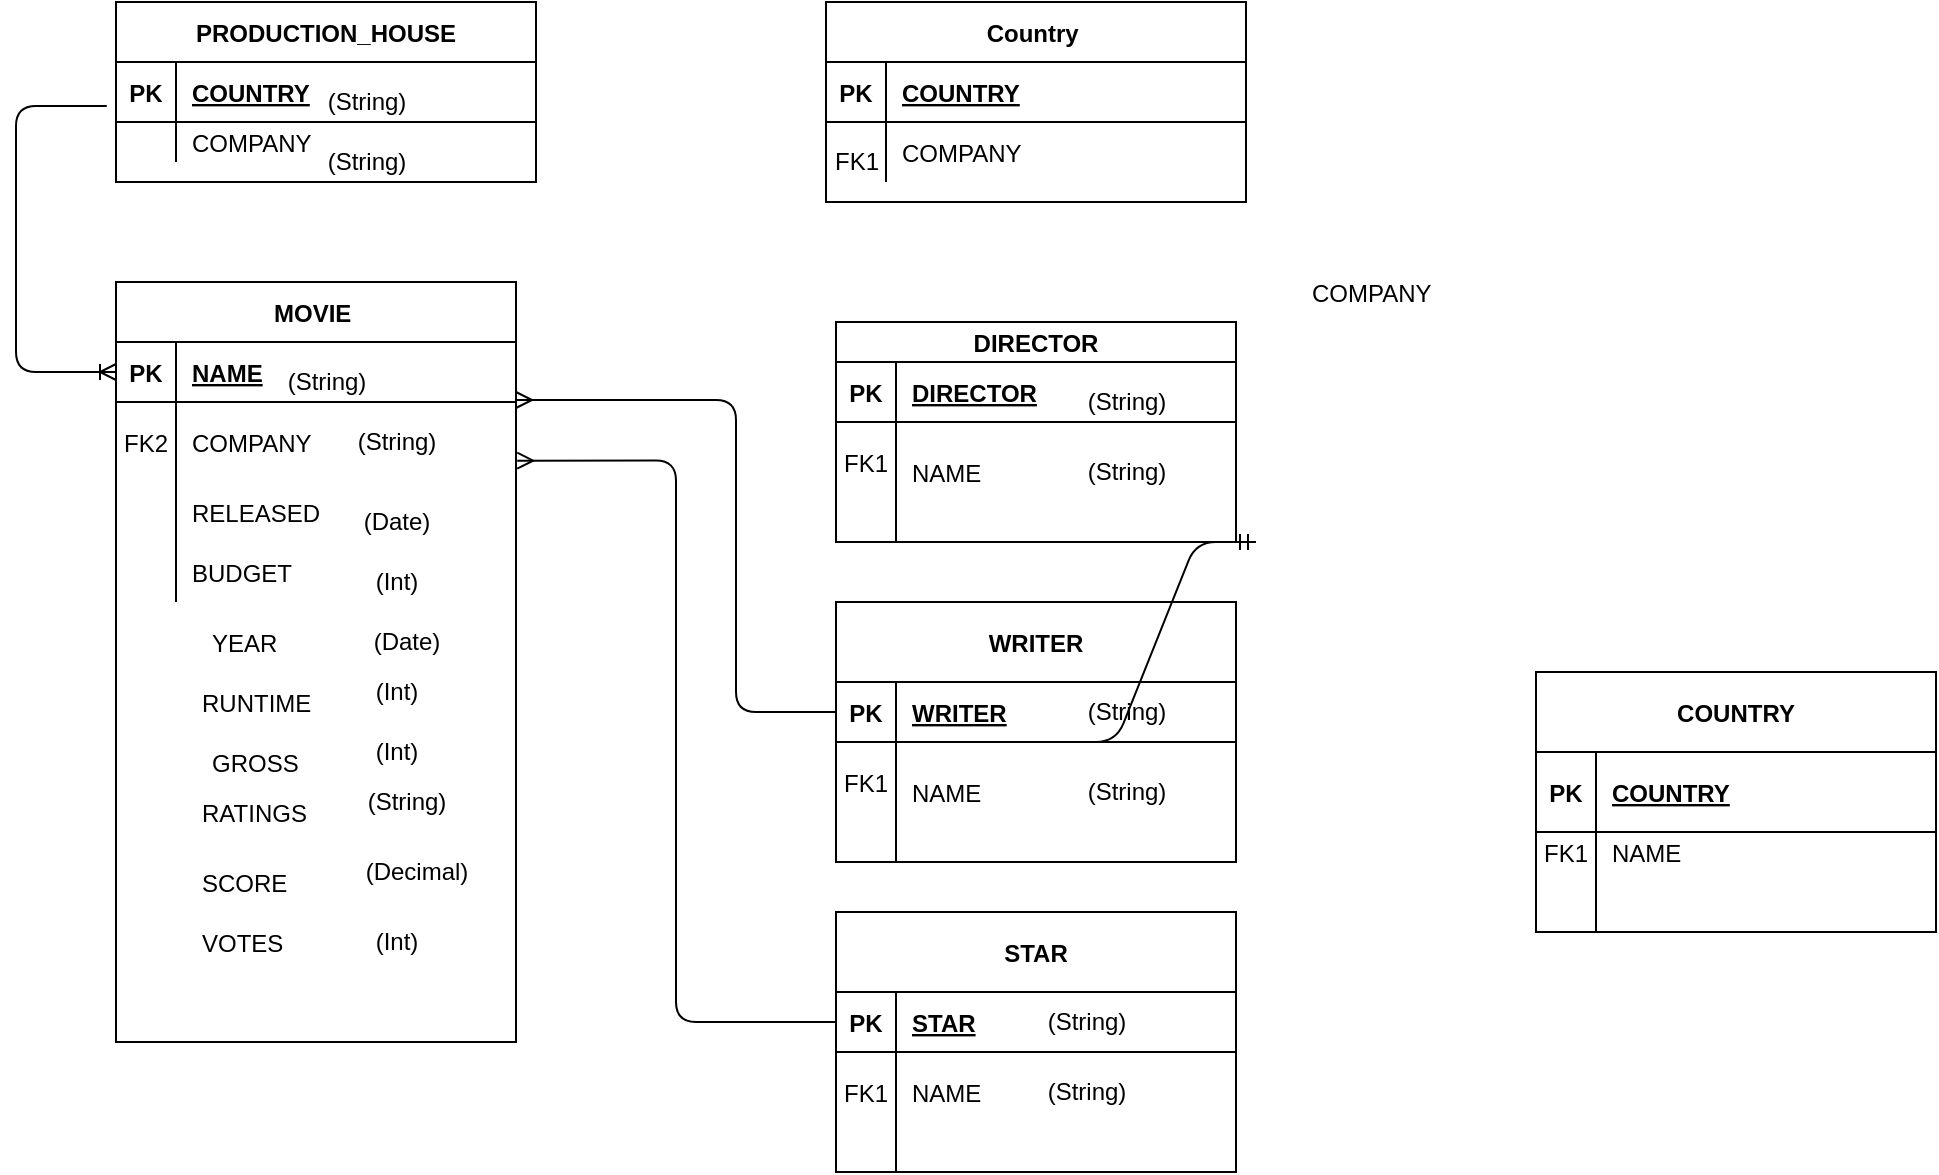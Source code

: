<mxfile version="14.4.2" type="github">
  <diagram id="R2lEEEUBdFMjLlhIrx00" name="Page-1">
    <mxGraphModel dx="1662" dy="796" grid="1" gridSize="10" guides="1" tooltips="1" connect="1" arrows="1" fold="1" page="1" pageScale="1" pageWidth="850" pageHeight="1100" math="0" shadow="0" extFonts="Permanent Marker^https://fonts.googleapis.com/css?family=Permanent+Marker">
      <root>
        <mxCell id="0" />
        <mxCell id="1" parent="0" />
        <mxCell id="C-vyLk0tnHw3VtMMgP7b-2" value="COUNTRY" style="shape=table;startSize=40;container=1;collapsible=1;childLayout=tableLayout;fixedRows=1;rowLines=0;fontStyle=1;align=center;resizeLast=1;" parent="1" vertex="1">
          <mxGeometry x="790" y="365" width="200" height="130" as="geometry">
            <mxRectangle x="360" y="80" width="110" height="40" as="alternateBounds" />
          </mxGeometry>
        </mxCell>
        <mxCell id="C-vyLk0tnHw3VtMMgP7b-3" value="" style="shape=partialRectangle;collapsible=0;dropTarget=0;pointerEvents=0;fillColor=none;points=[[0,0.5],[1,0.5]];portConstraint=eastwest;top=0;left=0;right=0;bottom=1;" parent="C-vyLk0tnHw3VtMMgP7b-2" vertex="1">
          <mxGeometry y="40" width="200" height="40" as="geometry" />
        </mxCell>
        <mxCell id="C-vyLk0tnHw3VtMMgP7b-4" value="PK" style="shape=partialRectangle;overflow=hidden;connectable=0;fillColor=none;top=0;left=0;bottom=0;right=0;fontStyle=1;" parent="C-vyLk0tnHw3VtMMgP7b-3" vertex="1">
          <mxGeometry width="30" height="40" as="geometry" />
        </mxCell>
        <mxCell id="C-vyLk0tnHw3VtMMgP7b-5" value="COUNTRY" style="shape=partialRectangle;overflow=hidden;connectable=0;fillColor=none;top=0;left=0;bottom=0;right=0;align=left;spacingLeft=6;fontStyle=5;" parent="C-vyLk0tnHw3VtMMgP7b-3" vertex="1">
          <mxGeometry x="30" width="170" height="40" as="geometry" />
        </mxCell>
        <mxCell id="C-vyLk0tnHw3VtMMgP7b-6" value="" style="shape=partialRectangle;collapsible=0;dropTarget=0;pointerEvents=0;fillColor=none;points=[[0,0.5],[1,0.5]];portConstraint=eastwest;top=0;left=0;right=0;bottom=0;" parent="C-vyLk0tnHw3VtMMgP7b-2" vertex="1">
          <mxGeometry y="80" width="200" height="20" as="geometry" />
        </mxCell>
        <mxCell id="C-vyLk0tnHw3VtMMgP7b-7" value="FK1" style="shape=partialRectangle;overflow=hidden;connectable=0;fillColor=none;top=0;left=0;bottom=0;right=0;" parent="C-vyLk0tnHw3VtMMgP7b-6" vertex="1">
          <mxGeometry width="30" height="20" as="geometry" />
        </mxCell>
        <mxCell id="C-vyLk0tnHw3VtMMgP7b-8" value="NAME" style="shape=partialRectangle;overflow=hidden;connectable=0;fillColor=none;top=0;left=0;bottom=0;right=0;align=left;spacingLeft=6;" parent="C-vyLk0tnHw3VtMMgP7b-6" vertex="1">
          <mxGeometry x="30" width="170" height="20" as="geometry" />
        </mxCell>
        <mxCell id="C-vyLk0tnHw3VtMMgP7b-9" value="" style="shape=partialRectangle;collapsible=0;dropTarget=0;pointerEvents=0;fillColor=none;points=[[0,0.5],[1,0.5]];portConstraint=eastwest;top=0;left=0;right=0;bottom=0;" parent="C-vyLk0tnHw3VtMMgP7b-2" vertex="1">
          <mxGeometry y="100" width="200" height="30" as="geometry" />
        </mxCell>
        <mxCell id="C-vyLk0tnHw3VtMMgP7b-10" value="" style="shape=partialRectangle;overflow=hidden;connectable=0;fillColor=none;top=0;left=0;bottom=0;right=0;" parent="C-vyLk0tnHw3VtMMgP7b-9" vertex="1">
          <mxGeometry width="30" height="30" as="geometry" />
        </mxCell>
        <mxCell id="C-vyLk0tnHw3VtMMgP7b-11" value="" style="shape=partialRectangle;overflow=hidden;connectable=0;fillColor=none;top=0;left=0;bottom=0;right=0;align=left;spacingLeft=6;" parent="C-vyLk0tnHw3VtMMgP7b-9" vertex="1">
          <mxGeometry x="30" width="170" height="30" as="geometry" />
        </mxCell>
        <mxCell id="C-vyLk0tnHw3VtMMgP7b-13" value="DIRECTOR" style="shape=table;startSize=20;container=1;collapsible=1;childLayout=tableLayout;fixedRows=1;rowLines=0;fontStyle=1;align=center;resizeLast=1;" parent="1" vertex="1">
          <mxGeometry x="440" y="190" width="200" height="110" as="geometry" />
        </mxCell>
        <mxCell id="C-vyLk0tnHw3VtMMgP7b-14" value="" style="shape=partialRectangle;collapsible=0;dropTarget=0;pointerEvents=0;fillColor=none;points=[[0,0.5],[1,0.5]];portConstraint=eastwest;top=0;left=0;right=0;bottom=1;" parent="C-vyLk0tnHw3VtMMgP7b-13" vertex="1">
          <mxGeometry y="20" width="200" height="30" as="geometry" />
        </mxCell>
        <mxCell id="C-vyLk0tnHw3VtMMgP7b-15" value="PK" style="shape=partialRectangle;overflow=hidden;connectable=0;fillColor=none;top=0;left=0;bottom=0;right=0;fontStyle=1;" parent="C-vyLk0tnHw3VtMMgP7b-14" vertex="1">
          <mxGeometry width="30" height="30" as="geometry" />
        </mxCell>
        <mxCell id="C-vyLk0tnHw3VtMMgP7b-16" value="DIRECTOR" style="shape=partialRectangle;overflow=hidden;connectable=0;fillColor=none;top=0;left=0;bottom=0;right=0;align=left;spacingLeft=6;fontStyle=5;" parent="C-vyLk0tnHw3VtMMgP7b-14" vertex="1">
          <mxGeometry x="30" width="170" height="30" as="geometry" />
        </mxCell>
        <mxCell id="C-vyLk0tnHw3VtMMgP7b-17" value="" style="shape=partialRectangle;collapsible=0;dropTarget=0;pointerEvents=0;fillColor=none;points=[[0,0.5],[1,0.5]];portConstraint=eastwest;top=0;left=0;right=0;bottom=0;" parent="C-vyLk0tnHw3VtMMgP7b-13" vertex="1">
          <mxGeometry y="50" width="200" height="40" as="geometry" />
        </mxCell>
        <mxCell id="C-vyLk0tnHw3VtMMgP7b-18" value="FK1" style="shape=partialRectangle;overflow=hidden;connectable=0;fillColor=none;top=0;left=0;bottom=0;right=0;" parent="C-vyLk0tnHw3VtMMgP7b-17" vertex="1">
          <mxGeometry width="30" height="40" as="geometry" />
        </mxCell>
        <mxCell id="C-vyLk0tnHw3VtMMgP7b-19" value="" style="shape=partialRectangle;overflow=hidden;connectable=0;fillColor=none;top=0;left=0;bottom=0;right=0;align=left;spacingLeft=6;" parent="C-vyLk0tnHw3VtMMgP7b-17" vertex="1">
          <mxGeometry x="30" width="170" height="40" as="geometry" />
        </mxCell>
        <mxCell id="C-vyLk0tnHw3VtMMgP7b-20" value="" style="shape=partialRectangle;collapsible=0;dropTarget=0;pointerEvents=0;fillColor=none;points=[[0,0.5],[1,0.5]];portConstraint=eastwest;top=0;left=0;right=0;bottom=0;" parent="C-vyLk0tnHw3VtMMgP7b-13" vertex="1">
          <mxGeometry y="90" width="200" height="20" as="geometry" />
        </mxCell>
        <mxCell id="C-vyLk0tnHw3VtMMgP7b-21" value="" style="shape=partialRectangle;overflow=hidden;connectable=0;fillColor=none;top=0;left=0;bottom=0;right=0;" parent="C-vyLk0tnHw3VtMMgP7b-20" vertex="1">
          <mxGeometry width="30" height="20" as="geometry" />
        </mxCell>
        <mxCell id="C-vyLk0tnHw3VtMMgP7b-22" value="" style="shape=partialRectangle;overflow=hidden;connectable=0;fillColor=none;top=0;left=0;bottom=0;right=0;align=left;spacingLeft=6;" parent="C-vyLk0tnHw3VtMMgP7b-20" vertex="1">
          <mxGeometry x="30" width="170" height="20" as="geometry" />
        </mxCell>
        <mxCell id="C-vyLk0tnHw3VtMMgP7b-23" value="PRODUCTION_HOUSE" style="shape=table;startSize=30;container=1;collapsible=1;childLayout=tableLayout;fixedRows=1;rowLines=0;fontStyle=1;align=center;resizeLast=1;" parent="1" vertex="1">
          <mxGeometry x="80" y="30" width="210" height="90" as="geometry" />
        </mxCell>
        <mxCell id="C-vyLk0tnHw3VtMMgP7b-24" value="" style="shape=partialRectangle;collapsible=0;dropTarget=0;pointerEvents=0;fillColor=none;points=[[0,0.5],[1,0.5]];portConstraint=eastwest;top=0;left=0;right=0;bottom=1;" parent="C-vyLk0tnHw3VtMMgP7b-23" vertex="1">
          <mxGeometry y="30" width="210" height="30" as="geometry" />
        </mxCell>
        <mxCell id="C-vyLk0tnHw3VtMMgP7b-25" value="PK" style="shape=partialRectangle;overflow=hidden;connectable=0;fillColor=none;top=0;left=0;bottom=0;right=0;fontStyle=1;" parent="C-vyLk0tnHw3VtMMgP7b-24" vertex="1">
          <mxGeometry width="30" height="30" as="geometry" />
        </mxCell>
        <mxCell id="C-vyLk0tnHw3VtMMgP7b-26" value="COUNTRY" style="shape=partialRectangle;overflow=hidden;connectable=0;fillColor=none;top=0;left=0;bottom=0;right=0;align=left;spacingLeft=6;fontStyle=5;" parent="C-vyLk0tnHw3VtMMgP7b-24" vertex="1">
          <mxGeometry x="30" width="180" height="30" as="geometry" />
        </mxCell>
        <mxCell id="C-vyLk0tnHw3VtMMgP7b-27" value="" style="shape=partialRectangle;collapsible=0;dropTarget=0;pointerEvents=0;fillColor=none;points=[[0,0.5],[1,0.5]];portConstraint=eastwest;top=0;left=0;right=0;bottom=0;" parent="C-vyLk0tnHw3VtMMgP7b-23" vertex="1">
          <mxGeometry y="60" width="210" height="20" as="geometry" />
        </mxCell>
        <mxCell id="C-vyLk0tnHw3VtMMgP7b-28" value="" style="shape=partialRectangle;overflow=hidden;connectable=0;fillColor=none;top=0;left=0;bottom=0;right=0;" parent="C-vyLk0tnHw3VtMMgP7b-27" vertex="1">
          <mxGeometry width="30" height="20" as="geometry" />
        </mxCell>
        <mxCell id="C-vyLk0tnHw3VtMMgP7b-29" value="COMPANY" style="shape=partialRectangle;overflow=hidden;connectable=0;fillColor=none;top=0;left=0;bottom=0;right=0;align=left;spacingLeft=6;" parent="C-vyLk0tnHw3VtMMgP7b-27" vertex="1">
          <mxGeometry x="30" width="180" height="20" as="geometry" />
        </mxCell>
        <mxCell id="ex7AgGXrtvUulMtOmVfk-1" value="NAME" style="shape=partialRectangle;overflow=hidden;connectable=0;fillColor=none;top=0;left=0;bottom=0;right=0;align=left;spacingLeft=6;" vertex="1" parent="1">
          <mxGeometry x="470" y="250" width="230" height="30" as="geometry" />
        </mxCell>
        <mxCell id="ex7AgGXrtvUulMtOmVfk-5" value="MOVIE " style="shape=table;startSize=30;container=1;collapsible=1;childLayout=tableLayout;fixedRows=1;rowLines=0;fontStyle=1;align=center;resizeLast=1;" vertex="1" parent="1">
          <mxGeometry x="80" y="170" width="200" height="380" as="geometry" />
        </mxCell>
        <mxCell id="ex7AgGXrtvUulMtOmVfk-6" value="" style="shape=partialRectangle;collapsible=0;dropTarget=0;pointerEvents=0;fillColor=none;points=[[0,0.5],[1,0.5]];portConstraint=eastwest;top=0;left=0;right=0;bottom=1;" vertex="1" parent="ex7AgGXrtvUulMtOmVfk-5">
          <mxGeometry y="30" width="200" height="30" as="geometry" />
        </mxCell>
        <mxCell id="ex7AgGXrtvUulMtOmVfk-7" value="PK" style="shape=partialRectangle;overflow=hidden;connectable=0;fillColor=none;top=0;left=0;bottom=0;right=0;fontStyle=1;" vertex="1" parent="ex7AgGXrtvUulMtOmVfk-6">
          <mxGeometry width="30" height="30" as="geometry" />
        </mxCell>
        <mxCell id="ex7AgGXrtvUulMtOmVfk-8" value="NAME" style="shape=partialRectangle;overflow=hidden;connectable=0;fillColor=none;top=0;left=0;bottom=0;right=0;align=left;spacingLeft=6;fontStyle=5;" vertex="1" parent="ex7AgGXrtvUulMtOmVfk-6">
          <mxGeometry x="30" width="170" height="30" as="geometry" />
        </mxCell>
        <mxCell id="ex7AgGXrtvUulMtOmVfk-9" value="" style="shape=partialRectangle;collapsible=0;dropTarget=0;pointerEvents=0;fillColor=none;points=[[0,0.5],[1,0.5]];portConstraint=eastwest;top=0;left=0;right=0;bottom=0;" vertex="1" parent="ex7AgGXrtvUulMtOmVfk-5">
          <mxGeometry y="60" width="200" height="40" as="geometry" />
        </mxCell>
        <mxCell id="ex7AgGXrtvUulMtOmVfk-10" value="FK2" style="shape=partialRectangle;overflow=hidden;connectable=0;fillColor=none;top=0;left=0;bottom=0;right=0;" vertex="1" parent="ex7AgGXrtvUulMtOmVfk-9">
          <mxGeometry width="30" height="40" as="geometry" />
        </mxCell>
        <mxCell id="ex7AgGXrtvUulMtOmVfk-11" value="COMPANY" style="shape=partialRectangle;overflow=hidden;connectable=0;fillColor=none;top=0;left=0;bottom=0;right=0;align=left;spacingLeft=6;" vertex="1" parent="ex7AgGXrtvUulMtOmVfk-9">
          <mxGeometry x="30" width="170" height="40" as="geometry" />
        </mxCell>
        <mxCell id="ex7AgGXrtvUulMtOmVfk-12" value="" style="shape=partialRectangle;collapsible=0;dropTarget=0;pointerEvents=0;fillColor=none;points=[[0,0.5],[1,0.5]];portConstraint=eastwest;top=0;left=0;right=0;bottom=0;" vertex="1" parent="ex7AgGXrtvUulMtOmVfk-5">
          <mxGeometry y="100" width="200" height="30" as="geometry" />
        </mxCell>
        <mxCell id="ex7AgGXrtvUulMtOmVfk-13" value="" style="shape=partialRectangle;overflow=hidden;connectable=0;fillColor=none;top=0;left=0;bottom=0;right=0;" vertex="1" parent="ex7AgGXrtvUulMtOmVfk-12">
          <mxGeometry width="30" height="30" as="geometry" />
        </mxCell>
        <mxCell id="ex7AgGXrtvUulMtOmVfk-14" value="RELEASED" style="shape=partialRectangle;overflow=hidden;connectable=0;fillColor=none;top=0;left=0;bottom=0;right=0;align=left;spacingLeft=6;" vertex="1" parent="ex7AgGXrtvUulMtOmVfk-12">
          <mxGeometry x="30" width="170" height="30" as="geometry" />
        </mxCell>
        <mxCell id="ex7AgGXrtvUulMtOmVfk-28" value="" style="shape=partialRectangle;collapsible=0;dropTarget=0;pointerEvents=0;fillColor=none;points=[[0,0.5],[1,0.5]];portConstraint=eastwest;top=0;left=0;right=0;bottom=0;" vertex="1" parent="ex7AgGXrtvUulMtOmVfk-5">
          <mxGeometry y="130" width="200" height="30" as="geometry" />
        </mxCell>
        <mxCell id="ex7AgGXrtvUulMtOmVfk-29" value="" style="shape=partialRectangle;overflow=hidden;connectable=0;fillColor=none;top=0;left=0;bottom=0;right=0;" vertex="1" parent="ex7AgGXrtvUulMtOmVfk-28">
          <mxGeometry width="30" height="30" as="geometry" />
        </mxCell>
        <mxCell id="ex7AgGXrtvUulMtOmVfk-30" value="BUDGET" style="shape=partialRectangle;overflow=hidden;connectable=0;fillColor=none;top=0;left=0;bottom=0;right=0;align=left;spacingLeft=6;" vertex="1" parent="ex7AgGXrtvUulMtOmVfk-28">
          <mxGeometry x="30" width="170" height="30" as="geometry" />
        </mxCell>
        <mxCell id="ex7AgGXrtvUulMtOmVfk-15" value="RUNTIME" style="shape=partialRectangle;overflow=hidden;connectable=0;fillColor=none;top=0;left=0;bottom=0;right=0;align=left;spacingLeft=6;" vertex="1" parent="1">
          <mxGeometry x="115" y="365" width="220" height="30" as="geometry" />
        </mxCell>
        <mxCell id="ex7AgGXrtvUulMtOmVfk-16" value="YEAR" style="shape=partialRectangle;overflow=hidden;connectable=0;fillColor=none;top=0;left=0;bottom=0;right=0;align=left;spacingLeft=6;" vertex="1" parent="1">
          <mxGeometry x="120" y="335" width="220" height="30" as="geometry" />
        </mxCell>
        <mxCell id="ex7AgGXrtvUulMtOmVfk-60" value="WRITER" style="shape=table;startSize=40;container=1;collapsible=1;childLayout=tableLayout;fixedRows=1;rowLines=0;fontStyle=1;align=center;resizeLast=1;" vertex="1" parent="1">
          <mxGeometry x="440" y="330" width="200" height="130" as="geometry" />
        </mxCell>
        <mxCell id="ex7AgGXrtvUulMtOmVfk-61" value="" style="shape=partialRectangle;collapsible=0;dropTarget=0;pointerEvents=0;fillColor=none;points=[[0,0.5],[1,0.5]];portConstraint=eastwest;top=0;left=0;right=0;bottom=1;" vertex="1" parent="ex7AgGXrtvUulMtOmVfk-60">
          <mxGeometry y="40" width="200" height="30" as="geometry" />
        </mxCell>
        <mxCell id="ex7AgGXrtvUulMtOmVfk-62" value="PK" style="shape=partialRectangle;overflow=hidden;connectable=0;fillColor=none;top=0;left=0;bottom=0;right=0;fontStyle=1;" vertex="1" parent="ex7AgGXrtvUulMtOmVfk-61">
          <mxGeometry width="30" height="30" as="geometry" />
        </mxCell>
        <mxCell id="ex7AgGXrtvUulMtOmVfk-63" value="WRITER" style="shape=partialRectangle;overflow=hidden;connectable=0;fillColor=none;top=0;left=0;bottom=0;right=0;align=left;spacingLeft=6;fontStyle=5;" vertex="1" parent="ex7AgGXrtvUulMtOmVfk-61">
          <mxGeometry x="30" width="170" height="30" as="geometry" />
        </mxCell>
        <mxCell id="ex7AgGXrtvUulMtOmVfk-64" value="" style="shape=partialRectangle;collapsible=0;dropTarget=0;pointerEvents=0;fillColor=none;points=[[0,0.5],[1,0.5]];portConstraint=eastwest;top=0;left=0;right=0;bottom=0;" vertex="1" parent="ex7AgGXrtvUulMtOmVfk-60">
          <mxGeometry y="70" width="200" height="40" as="geometry" />
        </mxCell>
        <mxCell id="ex7AgGXrtvUulMtOmVfk-65" value="FK1" style="shape=partialRectangle;overflow=hidden;connectable=0;fillColor=none;top=0;left=0;bottom=0;right=0;" vertex="1" parent="ex7AgGXrtvUulMtOmVfk-64">
          <mxGeometry width="30" height="40" as="geometry" />
        </mxCell>
        <mxCell id="ex7AgGXrtvUulMtOmVfk-66" value="" style="shape=partialRectangle;overflow=hidden;connectable=0;fillColor=none;top=0;left=0;bottom=0;right=0;align=left;spacingLeft=6;" vertex="1" parent="ex7AgGXrtvUulMtOmVfk-64">
          <mxGeometry x="30" width="170" height="40" as="geometry" />
        </mxCell>
        <mxCell id="ex7AgGXrtvUulMtOmVfk-67" value="" style="shape=partialRectangle;collapsible=0;dropTarget=0;pointerEvents=0;fillColor=none;points=[[0,0.5],[1,0.5]];portConstraint=eastwest;top=0;left=0;right=0;bottom=0;" vertex="1" parent="ex7AgGXrtvUulMtOmVfk-60">
          <mxGeometry y="110" width="200" height="20" as="geometry" />
        </mxCell>
        <mxCell id="ex7AgGXrtvUulMtOmVfk-68" value="" style="shape=partialRectangle;overflow=hidden;connectable=0;fillColor=none;top=0;left=0;bottom=0;right=0;" vertex="1" parent="ex7AgGXrtvUulMtOmVfk-67">
          <mxGeometry width="30" height="20" as="geometry" />
        </mxCell>
        <mxCell id="ex7AgGXrtvUulMtOmVfk-69" value="" style="shape=partialRectangle;overflow=hidden;connectable=0;fillColor=none;top=0;left=0;bottom=0;right=0;align=left;spacingLeft=6;" vertex="1" parent="ex7AgGXrtvUulMtOmVfk-67">
          <mxGeometry x="30" width="170" height="20" as="geometry" />
        </mxCell>
        <mxCell id="ex7AgGXrtvUulMtOmVfk-70" value="STAR" style="shape=table;startSize=40;container=1;collapsible=1;childLayout=tableLayout;fixedRows=1;rowLines=0;fontStyle=1;align=center;resizeLast=1;" vertex="1" parent="1">
          <mxGeometry x="440" y="485" width="200" height="130" as="geometry" />
        </mxCell>
        <mxCell id="ex7AgGXrtvUulMtOmVfk-71" value="" style="shape=partialRectangle;collapsible=0;dropTarget=0;pointerEvents=0;fillColor=none;points=[[0,0.5],[1,0.5]];portConstraint=eastwest;top=0;left=0;right=0;bottom=1;" vertex="1" parent="ex7AgGXrtvUulMtOmVfk-70">
          <mxGeometry y="40" width="200" height="30" as="geometry" />
        </mxCell>
        <mxCell id="ex7AgGXrtvUulMtOmVfk-72" value="PK" style="shape=partialRectangle;overflow=hidden;connectable=0;fillColor=none;top=0;left=0;bottom=0;right=0;fontStyle=1;" vertex="1" parent="ex7AgGXrtvUulMtOmVfk-71">
          <mxGeometry width="30" height="30" as="geometry" />
        </mxCell>
        <mxCell id="ex7AgGXrtvUulMtOmVfk-73" value="STAR" style="shape=partialRectangle;overflow=hidden;connectable=0;fillColor=none;top=0;left=0;bottom=0;right=0;align=left;spacingLeft=6;fontStyle=5;" vertex="1" parent="ex7AgGXrtvUulMtOmVfk-71">
          <mxGeometry x="30" width="170" height="30" as="geometry" />
        </mxCell>
        <mxCell id="ex7AgGXrtvUulMtOmVfk-74" value="" style="shape=partialRectangle;collapsible=0;dropTarget=0;pointerEvents=0;fillColor=none;points=[[0,0.5],[1,0.5]];portConstraint=eastwest;top=0;left=0;right=0;bottom=0;" vertex="1" parent="ex7AgGXrtvUulMtOmVfk-70">
          <mxGeometry y="70" width="200" height="40" as="geometry" />
        </mxCell>
        <mxCell id="ex7AgGXrtvUulMtOmVfk-75" value="FK1" style="shape=partialRectangle;overflow=hidden;connectable=0;fillColor=none;top=0;left=0;bottom=0;right=0;" vertex="1" parent="ex7AgGXrtvUulMtOmVfk-74">
          <mxGeometry width="30" height="40" as="geometry" />
        </mxCell>
        <mxCell id="ex7AgGXrtvUulMtOmVfk-76" value="" style="shape=partialRectangle;overflow=hidden;connectable=0;fillColor=none;top=0;left=0;bottom=0;right=0;align=left;spacingLeft=6;" vertex="1" parent="ex7AgGXrtvUulMtOmVfk-74">
          <mxGeometry x="30" width="170" height="40" as="geometry" />
        </mxCell>
        <mxCell id="ex7AgGXrtvUulMtOmVfk-77" value="" style="shape=partialRectangle;collapsible=0;dropTarget=0;pointerEvents=0;fillColor=none;points=[[0,0.5],[1,0.5]];portConstraint=eastwest;top=0;left=0;right=0;bottom=0;" vertex="1" parent="ex7AgGXrtvUulMtOmVfk-70">
          <mxGeometry y="110" width="200" height="20" as="geometry" />
        </mxCell>
        <mxCell id="ex7AgGXrtvUulMtOmVfk-78" value="" style="shape=partialRectangle;overflow=hidden;connectable=0;fillColor=none;top=0;left=0;bottom=0;right=0;" vertex="1" parent="ex7AgGXrtvUulMtOmVfk-77">
          <mxGeometry width="30" height="20" as="geometry" />
        </mxCell>
        <mxCell id="ex7AgGXrtvUulMtOmVfk-79" value="" style="shape=partialRectangle;overflow=hidden;connectable=0;fillColor=none;top=0;left=0;bottom=0;right=0;align=left;spacingLeft=6;" vertex="1" parent="ex7AgGXrtvUulMtOmVfk-77">
          <mxGeometry x="30" width="170" height="20" as="geometry" />
        </mxCell>
        <mxCell id="ex7AgGXrtvUulMtOmVfk-80" value="NAME" style="shape=partialRectangle;overflow=hidden;connectable=0;fillColor=none;top=0;left=0;bottom=0;right=0;align=left;spacingLeft=6;" vertex="1" parent="1">
          <mxGeometry x="470" y="410" width="230" height="30" as="geometry" />
        </mxCell>
        <mxCell id="ex7AgGXrtvUulMtOmVfk-82" value="NAME" style="shape=partialRectangle;overflow=hidden;connectable=0;fillColor=none;top=0;left=0;bottom=0;right=0;align=left;spacingLeft=6;" vertex="1" parent="1">
          <mxGeometry x="470" y="560" width="230" height="30" as="geometry" />
        </mxCell>
        <mxCell id="ex7AgGXrtvUulMtOmVfk-83" value="GROSS" style="shape=partialRectangle;overflow=hidden;connectable=0;fillColor=none;top=0;left=0;bottom=0;right=0;align=left;spacingLeft=6;" vertex="1" parent="1">
          <mxGeometry x="120" y="395" width="210" height="30" as="geometry" />
        </mxCell>
        <mxCell id="ex7AgGXrtvUulMtOmVfk-87" value="" style="edgeStyle=orthogonalEdgeStyle;fontSize=12;html=1;endArrow=ERoneToMany;exitX=-0.022;exitY=0.733;exitDx=0;exitDy=0;exitPerimeter=0;entryX=0;entryY=0.5;entryDx=0;entryDy=0;" edge="1" parent="1" source="C-vyLk0tnHw3VtMMgP7b-24" target="ex7AgGXrtvUulMtOmVfk-6">
          <mxGeometry width="100" height="100" relative="1" as="geometry">
            <mxPoint x="420" y="250" as="sourcePoint" />
            <mxPoint x="520" y="150" as="targetPoint" />
            <Array as="points">
              <mxPoint x="30" y="82" />
              <mxPoint x="30" y="215" />
            </Array>
          </mxGeometry>
        </mxCell>
        <mxCell id="ex7AgGXrtvUulMtOmVfk-94" value="" style="fontSize=12;html=1;endArrow=ERmany;exitX=0;exitY=0.5;exitDx=0;exitDy=0;edgeStyle=orthogonalEdgeStyle;elbow=vertical;" edge="1" parent="1" source="ex7AgGXrtvUulMtOmVfk-61">
          <mxGeometry width="100" height="100" relative="1" as="geometry">
            <mxPoint x="480" y="310" as="sourcePoint" />
            <mxPoint x="280" y="229" as="targetPoint" />
            <Array as="points">
              <mxPoint x="390" y="385" />
              <mxPoint x="390" y="229" />
            </Array>
          </mxGeometry>
        </mxCell>
        <mxCell id="ex7AgGXrtvUulMtOmVfk-95" value="" style="fontSize=12;html=1;endArrow=ERmany;exitX=0;exitY=0.5;exitDx=0;exitDy=0;entryX=1.003;entryY=0.733;entryDx=0;entryDy=0;entryPerimeter=0;edgeStyle=orthogonalEdgeStyle;elbow=vertical;" edge="1" parent="1" source="ex7AgGXrtvUulMtOmVfk-71" target="ex7AgGXrtvUulMtOmVfk-9">
          <mxGeometry width="100" height="100" relative="1" as="geometry">
            <mxPoint x="430" y="550" as="sourcePoint" />
            <mxPoint x="280" y="220" as="targetPoint" />
          </mxGeometry>
        </mxCell>
        <mxCell id="ex7AgGXrtvUulMtOmVfk-110" value="(String)" style="text;html=1;align=center;verticalAlign=middle;resizable=0;points=[];autosize=1;" vertex="1" parent="1">
          <mxGeometry x="180" y="70" width="50" height="20" as="geometry" />
        </mxCell>
        <mxCell id="ex7AgGXrtvUulMtOmVfk-114" value="(String)" style="text;html=1;align=center;verticalAlign=middle;resizable=0;points=[];autosize=1;" vertex="1" parent="1">
          <mxGeometry x="180" y="100" width="50" height="20" as="geometry" />
        </mxCell>
        <mxCell id="ex7AgGXrtvUulMtOmVfk-115" value="(String)" style="text;html=1;align=center;verticalAlign=middle;resizable=0;points=[];autosize=1;" vertex="1" parent="1">
          <mxGeometry x="160" y="210" width="50" height="20" as="geometry" />
        </mxCell>
        <mxCell id="ex7AgGXrtvUulMtOmVfk-116" value="(String)" style="text;html=1;align=center;verticalAlign=middle;resizable=0;points=[];autosize=1;" vertex="1" parent="1">
          <mxGeometry x="195" y="240" width="50" height="20" as="geometry" />
        </mxCell>
        <mxCell id="ex7AgGXrtvUulMtOmVfk-117" value="(Date)" style="text;html=1;align=center;verticalAlign=middle;resizable=0;points=[];autosize=1;" vertex="1" parent="1">
          <mxGeometry x="195" y="280" width="50" height="20" as="geometry" />
        </mxCell>
        <mxCell id="ex7AgGXrtvUulMtOmVfk-118" value="(Int)" style="text;html=1;align=center;verticalAlign=middle;resizable=0;points=[];autosize=1;" vertex="1" parent="1">
          <mxGeometry x="200" y="310" width="40" height="20" as="geometry" />
        </mxCell>
        <mxCell id="ex7AgGXrtvUulMtOmVfk-119" value="(Date)" style="text;html=1;align=center;verticalAlign=middle;resizable=0;points=[];autosize=1;" vertex="1" parent="1">
          <mxGeometry x="200" y="340" width="50" height="20" as="geometry" />
        </mxCell>
        <mxCell id="ex7AgGXrtvUulMtOmVfk-120" value="(Int)" style="text;html=1;align=center;verticalAlign=middle;resizable=0;points=[];autosize=1;" vertex="1" parent="1">
          <mxGeometry x="200" y="395" width="40" height="20" as="geometry" />
        </mxCell>
        <mxCell id="ex7AgGXrtvUulMtOmVfk-121" value="(Int)" style="text;html=1;align=center;verticalAlign=middle;resizable=0;points=[];autosize=1;" vertex="1" parent="1">
          <mxGeometry x="200" y="365" width="40" height="20" as="geometry" />
        </mxCell>
        <mxCell id="ex7AgGXrtvUulMtOmVfk-122" value="(String)" style="text;html=1;align=center;verticalAlign=middle;resizable=0;points=[];autosize=1;" vertex="1" parent="1">
          <mxGeometry x="560" y="220" width="50" height="20" as="geometry" />
        </mxCell>
        <mxCell id="ex7AgGXrtvUulMtOmVfk-123" value="(String)" style="text;html=1;align=center;verticalAlign=middle;resizable=0;points=[];autosize=1;" vertex="1" parent="1">
          <mxGeometry x="560" y="255" width="50" height="20" as="geometry" />
        </mxCell>
        <mxCell id="ex7AgGXrtvUulMtOmVfk-124" value="(String)" style="text;html=1;align=center;verticalAlign=middle;resizable=0;points=[];autosize=1;" vertex="1" parent="1">
          <mxGeometry x="560" y="375" width="50" height="20" as="geometry" />
        </mxCell>
        <mxCell id="ex7AgGXrtvUulMtOmVfk-125" value="(String)" style="text;html=1;align=center;verticalAlign=middle;resizable=0;points=[];autosize=1;" vertex="1" parent="1">
          <mxGeometry x="560" y="415" width="50" height="20" as="geometry" />
        </mxCell>
        <mxCell id="ex7AgGXrtvUulMtOmVfk-126" value="(String)" style="text;html=1;align=center;verticalAlign=middle;resizable=0;points=[];autosize=1;" vertex="1" parent="1">
          <mxGeometry x="540" y="530" width="50" height="20" as="geometry" />
        </mxCell>
        <mxCell id="ex7AgGXrtvUulMtOmVfk-127" value="(String)" style="text;html=1;align=center;verticalAlign=middle;resizable=0;points=[];autosize=1;" vertex="1" parent="1">
          <mxGeometry x="540" y="565" width="50" height="20" as="geometry" />
        </mxCell>
        <mxCell id="ex7AgGXrtvUulMtOmVfk-128" value="(String)" style="text;html=1;align=center;verticalAlign=middle;resizable=0;points=[];autosize=1;" vertex="1" parent="1">
          <mxGeometry x="200" y="420" width="50" height="20" as="geometry" />
        </mxCell>
        <mxCell id="ex7AgGXrtvUulMtOmVfk-129" value="(Int)" style="text;html=1;align=center;verticalAlign=middle;resizable=0;points=[];autosize=1;" vertex="1" parent="1">
          <mxGeometry x="200" y="490" width="40" height="20" as="geometry" />
        </mxCell>
        <mxCell id="ex7AgGXrtvUulMtOmVfk-130" value="(Decimal)" style="text;html=1;align=center;verticalAlign=middle;resizable=0;points=[];autosize=1;" vertex="1" parent="1">
          <mxGeometry x="195" y="455" width="70" height="20" as="geometry" />
        </mxCell>
        <mxCell id="ex7AgGXrtvUulMtOmVfk-138" value="RATINGS" style="shape=partialRectangle;overflow=hidden;connectable=0;fillColor=none;top=0;left=0;bottom=0;right=0;align=left;spacingLeft=6;" vertex="1" parent="1">
          <mxGeometry x="115" y="420" width="210" height="30" as="geometry" />
        </mxCell>
        <mxCell id="ex7AgGXrtvUulMtOmVfk-139" value="SCORE" style="shape=partialRectangle;overflow=hidden;connectable=0;fillColor=none;top=0;left=0;bottom=0;right=0;align=left;spacingLeft=6;" vertex="1" parent="1">
          <mxGeometry x="115" y="455" width="210" height="30" as="geometry" />
        </mxCell>
        <mxCell id="ex7AgGXrtvUulMtOmVfk-140" value="VOTES" style="shape=partialRectangle;overflow=hidden;connectable=0;fillColor=none;top=0;left=0;bottom=0;right=0;align=left;spacingLeft=6;" vertex="1" parent="1">
          <mxGeometry x="115" y="485" width="210" height="30" as="geometry" />
        </mxCell>
        <mxCell id="ex7AgGXrtvUulMtOmVfk-141" value="" style="edgeStyle=entityRelationEdgeStyle;fontSize=12;html=1;endArrow=ERmandOne;" edge="1" parent="1">
          <mxGeometry width="100" height="100" relative="1" as="geometry">
            <mxPoint x="550" y="400" as="sourcePoint" />
            <mxPoint x="650" y="300" as="targetPoint" />
          </mxGeometry>
        </mxCell>
        <mxCell id="ex7AgGXrtvUulMtOmVfk-142" value="COMPANY" style="shape=partialRectangle;overflow=hidden;connectable=0;fillColor=none;top=0;left=0;bottom=0;right=0;align=left;spacingLeft=6;" vertex="1" parent="1">
          <mxGeometry x="670" y="160" width="180" height="30" as="geometry" />
        </mxCell>
        <mxCell id="ex7AgGXrtvUulMtOmVfk-143" value="Country " style="shape=table;startSize=30;container=1;collapsible=1;childLayout=tableLayout;fixedRows=1;rowLines=0;fontStyle=1;align=center;resizeLast=1;" vertex="1" parent="1">
          <mxGeometry x="435" y="30" width="210" height="100" as="geometry" />
        </mxCell>
        <mxCell id="ex7AgGXrtvUulMtOmVfk-144" value="" style="shape=partialRectangle;collapsible=0;dropTarget=0;pointerEvents=0;fillColor=none;points=[[0,0.5],[1,0.5]];portConstraint=eastwest;top=0;left=0;right=0;bottom=1;" vertex="1" parent="ex7AgGXrtvUulMtOmVfk-143">
          <mxGeometry y="30" width="210" height="30" as="geometry" />
        </mxCell>
        <mxCell id="ex7AgGXrtvUulMtOmVfk-145" value="PK" style="shape=partialRectangle;overflow=hidden;connectable=0;fillColor=none;top=0;left=0;bottom=0;right=0;fontStyle=1;" vertex="1" parent="ex7AgGXrtvUulMtOmVfk-144">
          <mxGeometry width="30" height="30" as="geometry" />
        </mxCell>
        <mxCell id="ex7AgGXrtvUulMtOmVfk-146" value="COUNTRY" style="shape=partialRectangle;overflow=hidden;connectable=0;fillColor=none;top=0;left=0;bottom=0;right=0;align=left;spacingLeft=6;fontStyle=5;" vertex="1" parent="ex7AgGXrtvUulMtOmVfk-144">
          <mxGeometry x="30" width="180" height="30" as="geometry" />
        </mxCell>
        <mxCell id="ex7AgGXrtvUulMtOmVfk-147" value="" style="shape=partialRectangle;collapsible=0;dropTarget=0;pointerEvents=0;fillColor=none;points=[[0,0.5],[1,0.5]];portConstraint=eastwest;top=0;left=0;right=0;bottom=0;" vertex="1" parent="ex7AgGXrtvUulMtOmVfk-143">
          <mxGeometry y="60" width="210" height="30" as="geometry" />
        </mxCell>
        <mxCell id="ex7AgGXrtvUulMtOmVfk-148" value="" style="shape=partialRectangle;overflow=hidden;connectable=0;fillColor=none;top=0;left=0;bottom=0;right=0;" vertex="1" parent="ex7AgGXrtvUulMtOmVfk-147">
          <mxGeometry width="30" height="30" as="geometry" />
        </mxCell>
        <mxCell id="ex7AgGXrtvUulMtOmVfk-149" value="COMPANY" style="shape=partialRectangle;overflow=hidden;connectable=0;fillColor=none;top=0;left=0;bottom=0;right=0;align=left;spacingLeft=6;" vertex="1" parent="ex7AgGXrtvUulMtOmVfk-147">
          <mxGeometry x="30" width="180" height="30" as="geometry" />
        </mxCell>
        <mxCell id="ex7AgGXrtvUulMtOmVfk-150" value="FK1" style="text;html=1;align=center;verticalAlign=middle;resizable=0;points=[];autosize=1;" vertex="1" parent="1">
          <mxGeometry x="430" y="100" width="40" height="20" as="geometry" />
        </mxCell>
      </root>
    </mxGraphModel>
  </diagram>
</mxfile>
